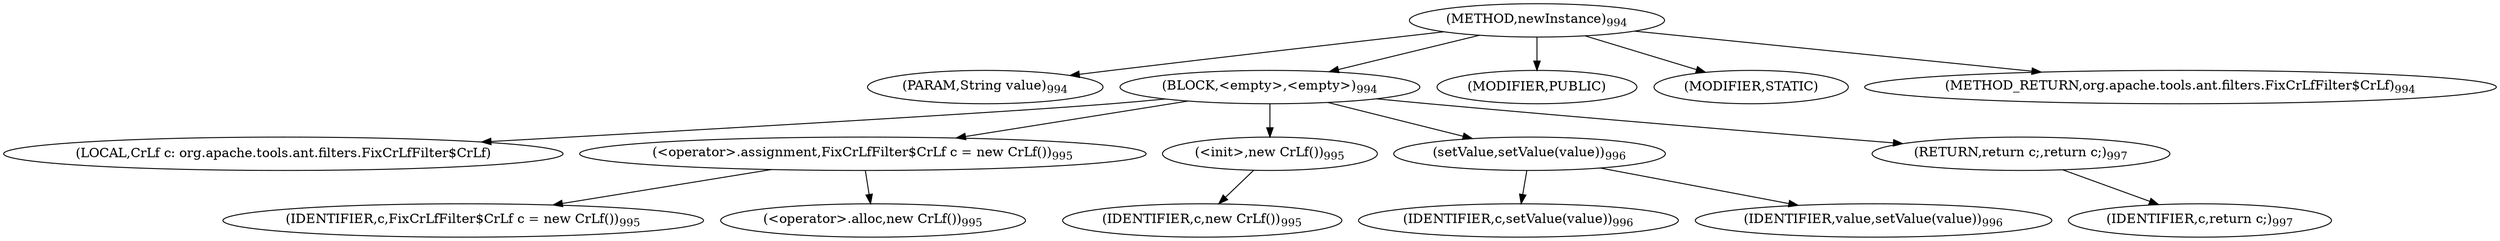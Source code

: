 digraph "newInstance" {  
"2307" [label = <(METHOD,newInstance)<SUB>994</SUB>> ]
"2308" [label = <(PARAM,String value)<SUB>994</SUB>> ]
"2309" [label = <(BLOCK,&lt;empty&gt;,&lt;empty&gt;)<SUB>994</SUB>> ]
"248" [label = <(LOCAL,CrLf c: org.apache.tools.ant.filters.FixCrLfFilter$CrLf)> ]
"2310" [label = <(&lt;operator&gt;.assignment,FixCrLfFilter$CrLf c = new CrLf())<SUB>995</SUB>> ]
"2311" [label = <(IDENTIFIER,c,FixCrLfFilter$CrLf c = new CrLf())<SUB>995</SUB>> ]
"2312" [label = <(&lt;operator&gt;.alloc,new CrLf())<SUB>995</SUB>> ]
"2313" [label = <(&lt;init&gt;,new CrLf())<SUB>995</SUB>> ]
"247" [label = <(IDENTIFIER,c,new CrLf())<SUB>995</SUB>> ]
"2314" [label = <(setValue,setValue(value))<SUB>996</SUB>> ]
"2315" [label = <(IDENTIFIER,c,setValue(value))<SUB>996</SUB>> ]
"2316" [label = <(IDENTIFIER,value,setValue(value))<SUB>996</SUB>> ]
"2317" [label = <(RETURN,return c;,return c;)<SUB>997</SUB>> ]
"2318" [label = <(IDENTIFIER,c,return c;)<SUB>997</SUB>> ]
"2319" [label = <(MODIFIER,PUBLIC)> ]
"2320" [label = <(MODIFIER,STATIC)> ]
"2321" [label = <(METHOD_RETURN,org.apache.tools.ant.filters.FixCrLfFilter$CrLf)<SUB>994</SUB>> ]
  "2307" -> "2308" 
  "2307" -> "2309" 
  "2307" -> "2319" 
  "2307" -> "2320" 
  "2307" -> "2321" 
  "2309" -> "248" 
  "2309" -> "2310" 
  "2309" -> "2313" 
  "2309" -> "2314" 
  "2309" -> "2317" 
  "2310" -> "2311" 
  "2310" -> "2312" 
  "2313" -> "247" 
  "2314" -> "2315" 
  "2314" -> "2316" 
  "2317" -> "2318" 
}
